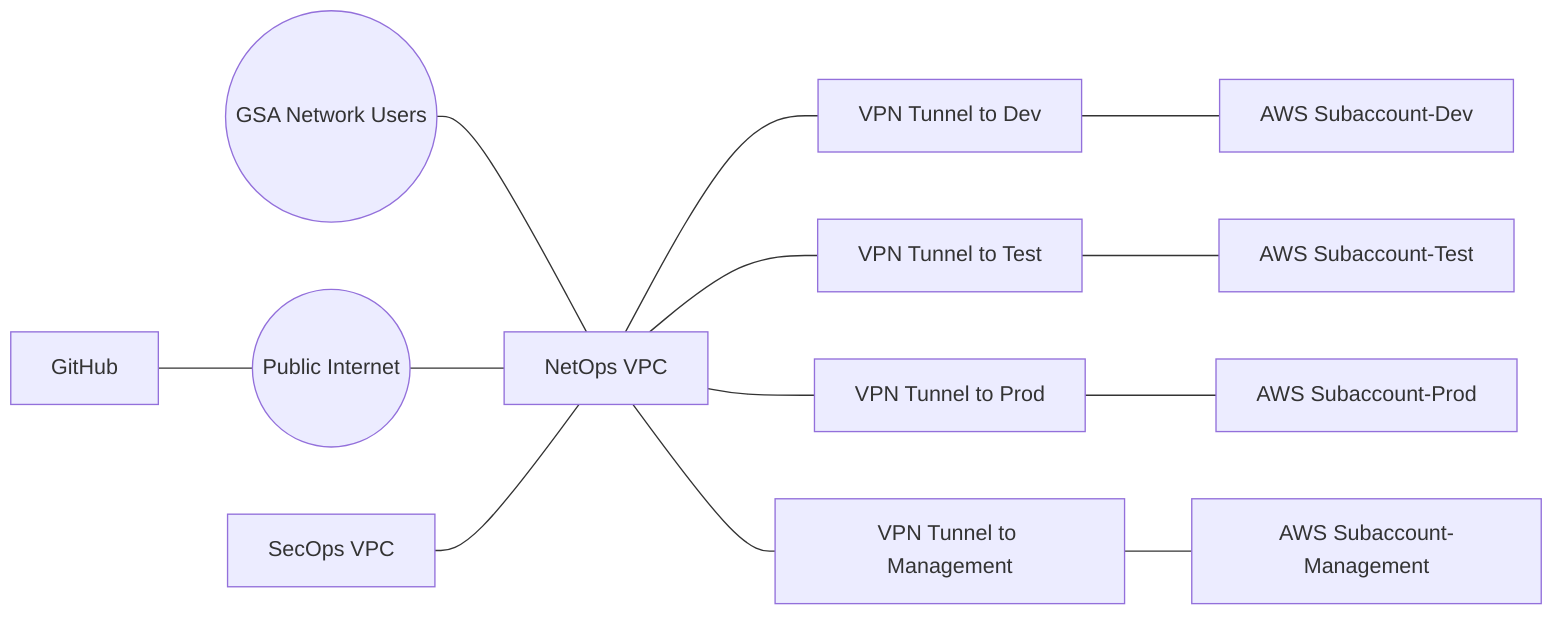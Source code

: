 %% title: Architecture-Customer Accounts
%% description: DevSecOps Customer Accounts - 1 Account == 1 VPC
graph LR
  gsa-users(("GSA Network Users"))
  public-internet(("Public Internet"))
  github["GitHub"]
  netops-aws-vpc["NetOps VPC"]
  secops-aws-vpc["SecOps VPC"]
  vpn-tunnel-dev["VPN Tunnel to Dev"]
  vpn-tunnel-test["VPN Tunnel to Test"]
  vpn-tunnel-prod["VPN Tunnel to Prod"]
  vpn-tunnel-management["VPN Tunnel to Management"]
  aws-subaccount-dev["AWS Subaccount-Dev"]
  aws-subaccount-test["AWS Subaccount-Test"]
  aws-subaccount-prod["AWS Subaccount-Prod"]
  aws-subaccount-management["AWS Subaccount-Management"]

  github---public-internet
  gsa-users---netops-aws-vpc
  public-internet---netops-aws-vpc
  secops-aws-vpc---netops-aws-vpc
  netops-aws-vpc---vpn-tunnel-dev
  netops-aws-vpc---vpn-tunnel-test
  netops-aws-vpc---vpn-tunnel-prod
  netops-aws-vpc---vpn-tunnel-management

  vpn-tunnel-dev---aws-subaccount-dev
  vpn-tunnel-test---aws-subaccount-test
  vpn-tunnel-prod---aws-subaccount-prod
  vpn-tunnel-management---aws-subaccount-management